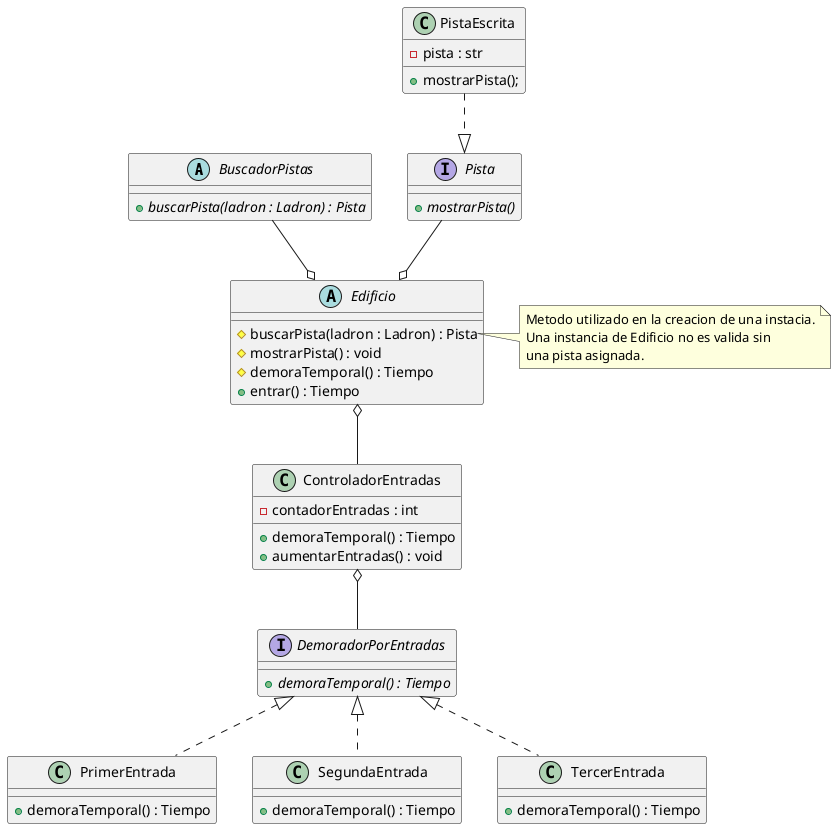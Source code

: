 @startuml

abstract BuscadorPistas{
    + {abstract} buscarPista(ladron : Ladron) : Pista
}

interface Pista{
    + {abstract} mostrarPista()
}

class PistaEscrita{
    - pista : str
    + mostrarPista();
}


abstract Edificio{
    # buscarPista(ladron : Ladron) : Pista
    # mostrarPista() : void
    # demoraTemporal() : Tiempo
    + entrar() : Tiempo
}

class ControladorEntradas{
    - contadorEntradas : int
    + demoraTemporal() : Tiempo
    + aumentarEntradas() : void
}

interface DemoradorPorEntradas{
    + {abstract} demoraTemporal() : Tiempo
}

class PrimerEntrada{
    + demoraTemporal() : Tiempo
}

class SegundaEntrada{
    + demoraTemporal() : Tiempo
}

class TercerEntrada{
    + demoraTemporal() : Tiempo
}

note right of Edificio::buscarPista
    Metodo utilizado en la creacion de una instacia.
    Una instancia de Edificio no es valida sin
    una pista asignada.
end note

DemoradorPorEntradas <|.. PrimerEntrada
DemoradorPorEntradas <|.. SegundaEntrada
DemoradorPorEntradas <|.. TercerEntrada

ControladorEntradas o-- DemoradorPorEntradas

PistaEscrita ..|> Pista

Pista --o Edificio
BuscadorPistas --o Edificio
Edificio o-- ControladorEntradas

@enduml